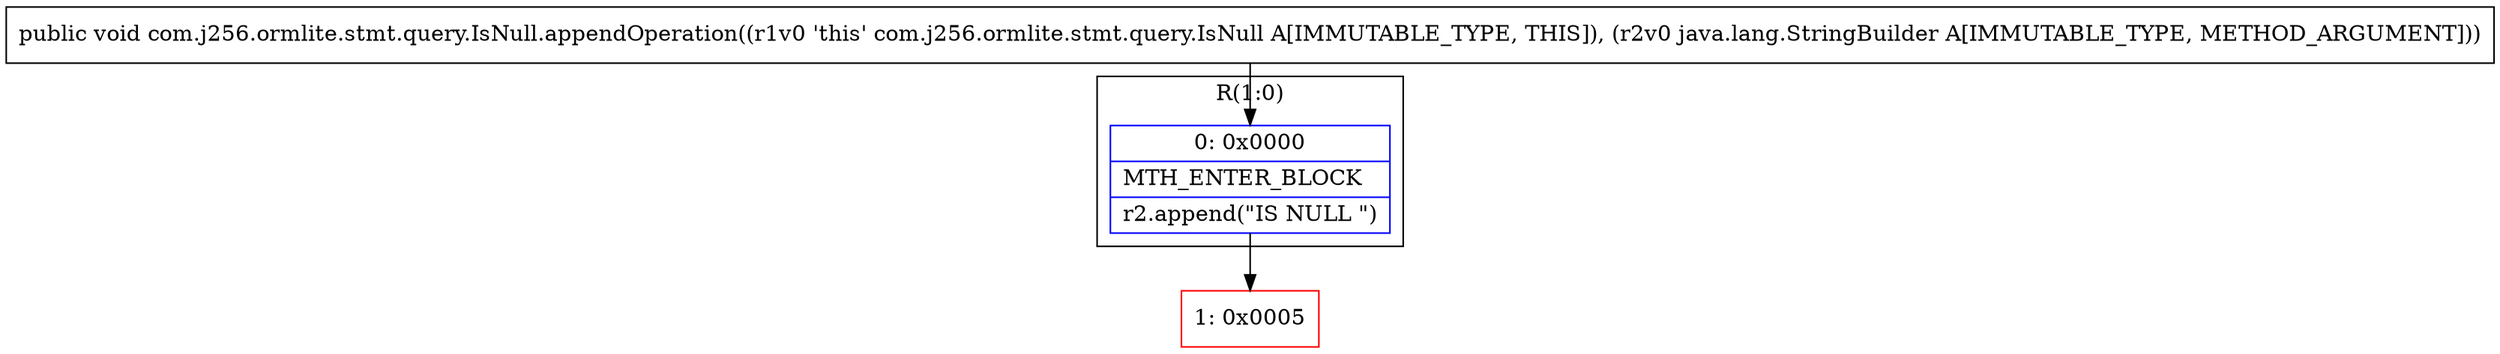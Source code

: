 digraph "CFG forcom.j256.ormlite.stmt.query.IsNull.appendOperation(Ljava\/lang\/StringBuilder;)V" {
subgraph cluster_Region_939923829 {
label = "R(1:0)";
node [shape=record,color=blue];
Node_0 [shape=record,label="{0\:\ 0x0000|MTH_ENTER_BLOCK\l|r2.append(\"IS NULL \")\l}"];
}
Node_1 [shape=record,color=red,label="{1\:\ 0x0005}"];
MethodNode[shape=record,label="{public void com.j256.ormlite.stmt.query.IsNull.appendOperation((r1v0 'this' com.j256.ormlite.stmt.query.IsNull A[IMMUTABLE_TYPE, THIS]), (r2v0 java.lang.StringBuilder A[IMMUTABLE_TYPE, METHOD_ARGUMENT])) }"];
MethodNode -> Node_0;
Node_0 -> Node_1;
}

